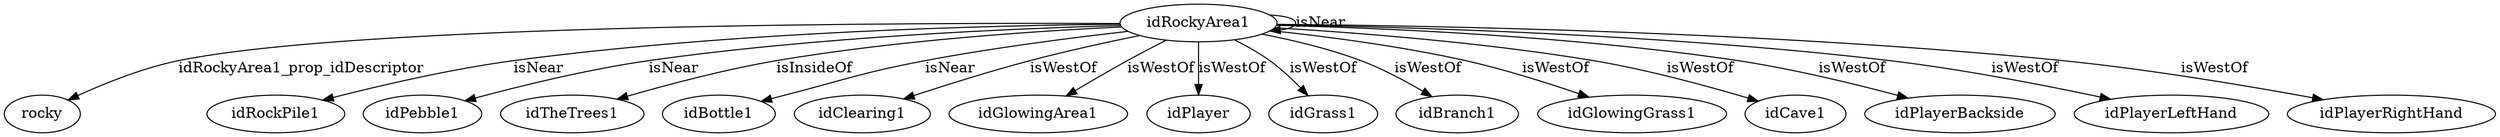digraph  {
idRockyArea1 [node_type=entity_node];
rocky [node_type=property_node];
idRockPile1 [node_type=entity_node];
idPebble1 [node_type=entity_node];
idTheTrees1 [node_type=entity_node];
idBottle1 [node_type=entity_node];
idClearing1 [node_type=entity_node];
idGlowingArea1 [node_type=entity_node];
idPlayer [node_type=entity_node];
idGrass1 [node_type=entity_node];
idBranch1 [node_type=entity_node];
idGlowingGrass1 [node_type=entity_node];
idCave1 [node_type=entity_node];
idPlayerBackside [node_type=entity_node];
idPlayerLeftHand [node_type=entity_node];
idPlayerRightHand [node_type=entity_node];
idRockyArea1 -> rocky  [edge_type=property, label=idRockyArea1_prop_idDescriptor];
idRockyArea1 -> idRockPile1  [edge_type=relationship, label=isNear];
idRockyArea1 -> idPebble1  [edge_type=relationship, label=isNear];
idRockyArea1 -> idTheTrees1  [edge_type=relationship, label=isInsideOf];
idRockyArea1 -> idBottle1  [edge_type=relationship, label=isNear];
idRockyArea1 -> idClearing1  [edge_type=relationship, label=isWestOf];
idRockyArea1 -> idRockyArea1  [edge_type=relationship, label=isNear];
idRockyArea1 -> idGlowingArea1  [edge_type=relationship, label=isWestOf];
idRockyArea1 -> idPlayer  [edge_type=relationship, label=isWestOf];
idRockyArea1 -> idGrass1  [edge_type=relationship, label=isWestOf];
idRockyArea1 -> idBranch1  [edge_type=relationship, label=isWestOf];
idRockyArea1 -> idGlowingGrass1  [edge_type=relationship, label=isWestOf];
idRockyArea1 -> idCave1  [edge_type=relationship, label=isWestOf];
idRockyArea1 -> idPlayerBackside  [edge_type=relationship, label=isWestOf];
idRockyArea1 -> idPlayerLeftHand  [edge_type=relationship, label=isWestOf];
idRockyArea1 -> idPlayerRightHand  [edge_type=relationship, label=isWestOf];
}
